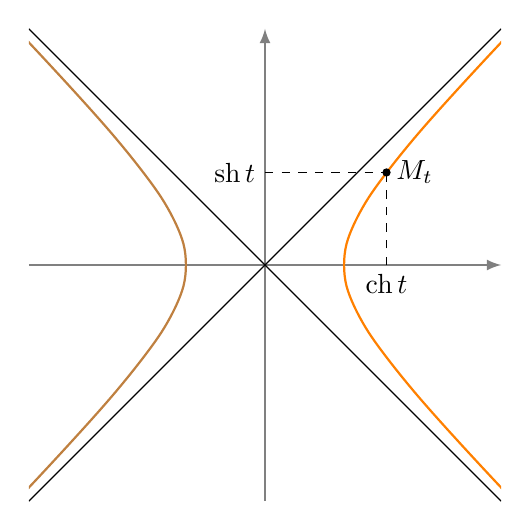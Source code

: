 \begin{tikzpicture}
  \def\xmin{-3}; 
  \def\xmax{+3}; 
  \def\ymin{-3}; 
  \def\ymax{+3};
% \draw[help lines] (\xmin,\ymin) grid (\xmax,\ymax);
  \draw[->,>=latex,thick,gray] (\xmin,0)--(\xmax,0);
  \draw[->,>=latex,thick,gray] (0,\ymin)--(0,\ymax);
  \clip (\xmin,\ymin) rectangle (\xmax,\ymax);

  \draw [thick,samples=20,smooth, color=orange] plot({(exp(\x)+exp(-\x))/2},{(exp(\x)-exp(-\x))/2});  
  \draw [thick,samples=20,smooth, color=brown] plot({-1*(exp(\x)+exp(-\x))/2},{-(exp(\x)-exp(-\x))/2});  

 \draw[thin] (\xmin,\xmin)--(\xmax,\xmax);
 \draw[thin] (-\xmin,\xmin)--(-\xmax,\xmax);

  \coordinate (M) at ({(exp(1)+exp(-1))/2},{(exp(1)-exp(-1))/2});
  \fill (M) circle (1.5pt);
  \node at (M) [right] {$M_t$};  

 \draw[dashed] ({(exp(1)+exp(-1))/2},0)--(M);
 \draw[dashed] (0,{(exp(1)-exp(-1))/2})--(M); 
  
  \node at ({(exp(1)+exp(-1))/2},0) [below] {$\text{ch}\,t$};   
  \node at (0,{(exp(1)-exp(-1))/2}) [left] {$\text{sh}\,t$};  
\end{tikzpicture}
